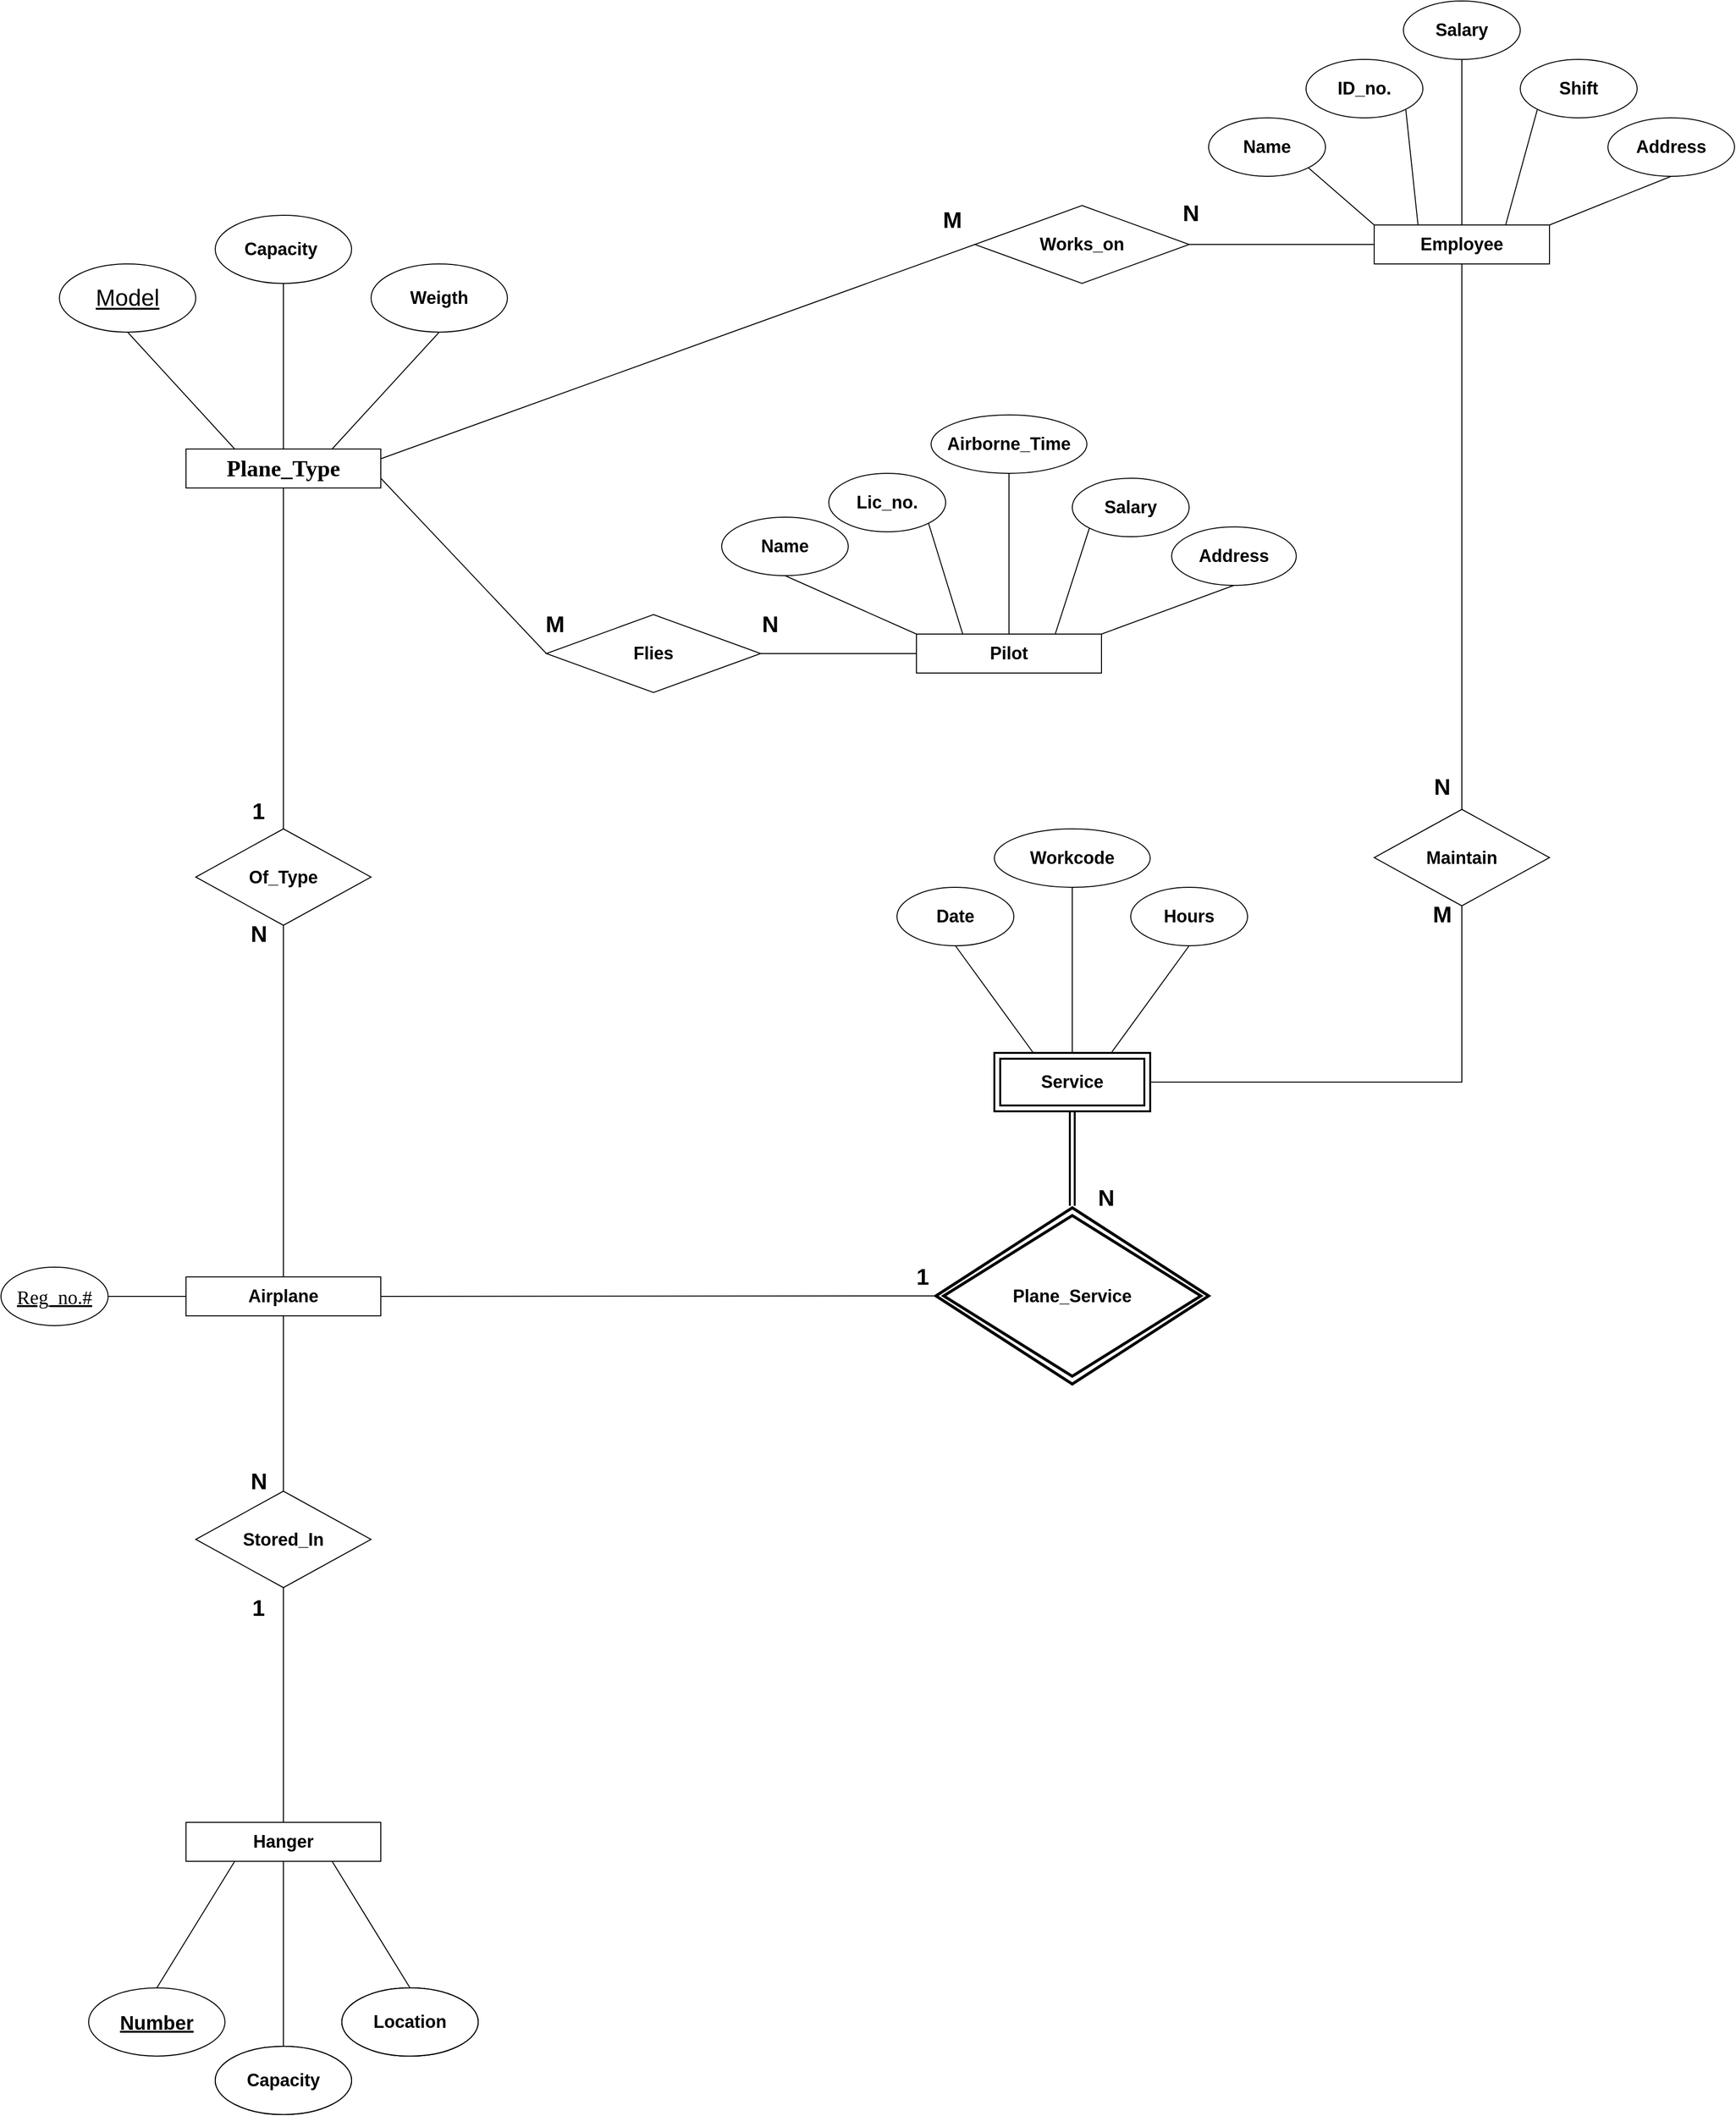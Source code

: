 <mxfile version="13.7.9" type="device"><diagram id="R2lEEEUBdFMjLlhIrx00" name="Page-1"><mxGraphModel dx="1488" dy="774" grid="1" gridSize="10" guides="1" tooltips="1" connect="1" arrows="1" fold="1" page="1" pageScale="1" pageWidth="4681" pageHeight="3300" math="0" shadow="0" extFonts="Permanent Marker^https://fonts.googleapis.com/css?family=Permanent+Marker"><root><mxCell id="0"/><mxCell id="1" parent="0"/><mxCell id="w9EJP6OK26-klk4q5sA6-3" style="edgeStyle=orthogonalEdgeStyle;rounded=1;orthogonalLoop=1;jettySize=auto;html=1;exitX=0.5;exitY=0;exitDx=0;exitDy=0;strokeColor=none;" parent="1" source="w9EJP6OK26-klk4q5sA6-1" edge="1"><mxGeometry relative="1" as="geometry"><mxPoint x="1206" y="1559" as="targetPoint"/></mxGeometry></mxCell><mxCell id="w9EJP6OK26-klk4q5sA6-5" style="edgeStyle=orthogonalEdgeStyle;rounded=0;orthogonalLoop=1;jettySize=auto;html=1;exitX=0.5;exitY=0;exitDx=0;exitDy=0;startArrow=none;startFill=0;endArrow=none;endFill=0;strokeColor=#000000;entryX=0.5;entryY=1;entryDx=0;entryDy=0;" parent="1" source="w9EJP6OK26-klk4q5sA6-1" target="w9EJP6OK26-klk4q5sA6-6" edge="1"><mxGeometry relative="1" as="geometry"><mxPoint x="1200" y="1559" as="targetPoint"/></mxGeometry></mxCell><mxCell id="w9EJP6OK26-klk4q5sA6-45" style="edgeStyle=orthogonalEdgeStyle;rounded=0;orthogonalLoop=1;jettySize=auto;html=1;exitX=1;exitY=0.5;exitDx=0;exitDy=0;startArrow=none;startFill=0;endArrow=none;endFill=0;strokeColor=#000000;entryX=0;entryY=0.5;entryDx=0;entryDy=0;" parent="1" source="w9EJP6OK26-klk4q5sA6-1" target="w9EJP6OK26-klk4q5sA6-46" edge="1"><mxGeometry relative="1" as="geometry"><mxPoint x="1880" y="1858" as="targetPoint"/><Array as="points"><mxPoint x="1868" y="1990"/></Array></mxGeometry></mxCell><mxCell id="w9EJP6OK26-klk4q5sA6-87" style="edgeStyle=elbowEdgeStyle;rounded=0;jumpSize=0;orthogonalLoop=1;jettySize=auto;html=1;exitX=0.5;exitY=1;exitDx=0;exitDy=0;entryX=0.5;entryY=0;entryDx=0;entryDy=0;startArrow=none;startFill=0;endArrow=none;endFill=0;strokeColor=#000000;strokeWidth=1;" parent="1" source="w9EJP6OK26-klk4q5sA6-1" target="w9EJP6OK26-klk4q5sA6-80" edge="1"><mxGeometry relative="1" as="geometry"/></mxCell><mxCell id="w9EJP6OK26-klk4q5sA6-144" style="edgeStyle=elbowEdgeStyle;rounded=0;jumpStyle=arc;jumpSize=30;orthogonalLoop=1;jettySize=auto;html=1;exitX=0;exitY=0.5;exitDx=0;exitDy=0;startArrow=none;startFill=0;endArrow=none;endFill=0;strokeColor=#000000;strokeWidth=1;fontFamily=Times New Roman;fontSize=20;entryX=1;entryY=0.5;entryDx=0;entryDy=0;" parent="1" source="w9EJP6OK26-klk4q5sA6-1" target="w9EJP6OK26-klk4q5sA6-145" edge="1"><mxGeometry relative="1" as="geometry"><mxPoint x="1020" y="1990" as="targetPoint"/></mxGeometry></mxCell><mxCell id="w9EJP6OK26-klk4q5sA6-1" value="&lt;h2&gt;Airplane&lt;/h2&gt;" style="rounded=0;whiteSpace=wrap;html=1;" parent="1" vertex="1"><mxGeometry x="1100" y="1970" width="200" height="40" as="geometry"/></mxCell><mxCell id="w9EJP6OK26-klk4q5sA6-9" style="edgeStyle=orthogonalEdgeStyle;rounded=0;orthogonalLoop=1;jettySize=auto;html=1;exitX=0.5;exitY=0;exitDx=0;exitDy=0;startArrow=none;startFill=0;endArrow=none;endFill=0;strokeColor=#000000;entryX=0.5;entryY=1;entryDx=0;entryDy=0;" parent="1" source="w9EJP6OK26-klk4q5sA6-6" target="w9EJP6OK26-klk4q5sA6-10" edge="1"><mxGeometry relative="1" as="geometry"><mxPoint x="1200" y="1160" as="targetPoint"/></mxGeometry></mxCell><mxCell id="w9EJP6OK26-klk4q5sA6-6" value="&lt;h2&gt;Of_Type&lt;/h2&gt;" style="rhombus;whiteSpace=wrap;html=1;" parent="1" vertex="1"><mxGeometry x="1110" y="1510" width="180" height="99" as="geometry"/></mxCell><mxCell id="w9EJP6OK26-klk4q5sA6-13" style="edgeStyle=orthogonalEdgeStyle;rounded=0;orthogonalLoop=1;jettySize=auto;html=1;exitX=0.5;exitY=0;exitDx=0;exitDy=0;startArrow=none;startFill=0;endArrow=none;endFill=0;strokeColor=#000000;entryX=0.5;entryY=1;entryDx=0;entryDy=0;" parent="1" source="w9EJP6OK26-klk4q5sA6-10" target="w9EJP6OK26-klk4q5sA6-17" edge="1"><mxGeometry relative="1" as="geometry"><mxPoint x="1200" y="940" as="targetPoint"/></mxGeometry></mxCell><mxCell id="w9EJP6OK26-klk4q5sA6-10" value="&lt;h3&gt;Plane_Type&lt;/h3&gt;" style="rounded=0;whiteSpace=wrap;html=1;fontSize=20;align=center;fontFamily=Times New Roman;" parent="1" vertex="1"><mxGeometry x="1100" y="1120" width="200" height="40" as="geometry"/></mxCell><mxCell id="w9EJP6OK26-klk4q5sA6-12" value="" style="endArrow=none;html=1;strokeColor=#000000;exitX=0.75;exitY=0;exitDx=0;exitDy=0;entryX=0.5;entryY=1;entryDx=0;entryDy=0;" parent="1" source="w9EJP6OK26-klk4q5sA6-10" target="w9EJP6OK26-klk4q5sA6-15" edge="1"><mxGeometry width="50" height="50" relative="1" as="geometry"><mxPoint x="1250" y="850" as="sourcePoint"/><mxPoint x="1360" y="990" as="targetPoint"/></mxGeometry></mxCell><mxCell id="w9EJP6OK26-klk4q5sA6-14" value="" style="endArrow=none;html=1;strokeColor=#000000;exitX=0.25;exitY=0;exitDx=0;exitDy=0;entryX=0.5;entryY=1;entryDx=0;entryDy=0;entryPerimeter=0;" parent="1" source="w9EJP6OK26-klk4q5sA6-10" target="w9EJP6OK26-klk4q5sA6-18" edge="1"><mxGeometry width="50" height="50" relative="1" as="geometry"><mxPoint x="1250" y="850" as="sourcePoint"/><mxPoint x="1040" y="1000" as="targetPoint"/></mxGeometry></mxCell><mxCell id="w9EJP6OK26-klk4q5sA6-15" value="&lt;h2&gt;Weigth&lt;/h2&gt;" style="ellipse;whiteSpace=wrap;html=1;" parent="1" vertex="1"><mxGeometry x="1290" y="930" width="140" height="70" as="geometry"/></mxCell><mxCell id="w9EJP6OK26-klk4q5sA6-17" value="&lt;h2&gt;Capacity&amp;nbsp;&lt;/h2&gt;" style="ellipse;whiteSpace=wrap;html=1;" parent="1" vertex="1"><mxGeometry x="1130" y="880" width="140" height="70" as="geometry"/></mxCell><mxCell id="w9EJP6OK26-klk4q5sA6-18" value="&lt;h2 style=&quot;font-size: 24px&quot;&gt;&lt;span style=&quot;font-weight: 400&quot;&gt;&lt;span&gt;Model&lt;/span&gt;&lt;/span&gt;&lt;/h2&gt;" style="ellipse;whiteSpace=wrap;html=1;fontFamily=Helvetica;fontStyle=4" parent="1" vertex="1"><mxGeometry x="970" y="930" width="140" height="70" as="geometry"/></mxCell><mxCell id="w9EJP6OK26-klk4q5sA6-19" value="" style="endArrow=none;html=1;strokeColor=#000000;exitX=1;exitY=0.25;exitDx=0;exitDy=0;entryX=0;entryY=0.5;entryDx=0;entryDy=0;" parent="1" source="w9EJP6OK26-klk4q5sA6-10" target="w9EJP6OK26-klk4q5sA6-24" edge="1"><mxGeometry width="50" height="50" relative="1" as="geometry"><mxPoint x="1250" y="1140" as="sourcePoint"/><mxPoint x="1800" y="920" as="targetPoint"/></mxGeometry></mxCell><mxCell id="w9EJP6OK26-klk4q5sA6-25" style="edgeStyle=orthogonalEdgeStyle;rounded=0;orthogonalLoop=1;jettySize=auto;html=1;exitX=1;exitY=0.5;exitDx=0;exitDy=0;startArrow=none;startFill=0;endArrow=none;endFill=0;strokeColor=#000000;entryX=0;entryY=0.5;entryDx=0;entryDy=0;" parent="1" source="w9EJP6OK26-klk4q5sA6-24" target="w9EJP6OK26-klk4q5sA6-38" edge="1"><mxGeometry relative="1" as="geometry"><mxPoint x="2360" y="910" as="targetPoint"/></mxGeometry></mxCell><mxCell id="w9EJP6OK26-klk4q5sA6-24" value="&lt;h2&gt;Works_on&lt;/h2&gt;" style="rhombus;whiteSpace=wrap;html=1;" parent="1" vertex="1"><mxGeometry x="1910" y="870" width="220" height="80" as="geometry"/></mxCell><mxCell id="w9EJP6OK26-klk4q5sA6-27" value="" style="endArrow=none;html=1;strokeColor=#000000;exitX=1;exitY=0.75;exitDx=0;exitDy=0;entryX=0;entryY=0.5;entryDx=0;entryDy=0;entryPerimeter=0;" parent="1" source="w9EJP6OK26-klk4q5sA6-10" target="w9EJP6OK26-klk4q5sA6-28" edge="1"><mxGeometry width="50" height="50" relative="1" as="geometry"><mxPoint x="1820" y="1140" as="sourcePoint"/><mxPoint x="1600" y="1320" as="targetPoint"/></mxGeometry></mxCell><mxCell id="w9EJP6OK26-klk4q5sA6-29" style="edgeStyle=orthogonalEdgeStyle;rounded=0;orthogonalLoop=1;jettySize=auto;html=1;exitX=1;exitY=0.5;exitDx=0;exitDy=0;startArrow=none;startFill=0;endArrow=none;endFill=0;strokeColor=#000000;entryX=0;entryY=0.5;entryDx=0;entryDy=0;entryPerimeter=0;" parent="1" source="w9EJP6OK26-klk4q5sA6-28" target="w9EJP6OK26-klk4q5sA6-30" edge="1"><mxGeometry relative="1" as="geometry"><mxPoint x="2100" y="1270" as="targetPoint"/></mxGeometry></mxCell><mxCell id="w9EJP6OK26-klk4q5sA6-28" value="&lt;h2&gt;Flies&lt;/h2&gt;" style="rhombus;whiteSpace=wrap;html=1;" parent="1" vertex="1"><mxGeometry x="1470" y="1290" width="220" height="80" as="geometry"/></mxCell><mxCell id="w9EJP6OK26-klk4q5sA6-34" style="edgeStyle=orthogonalEdgeStyle;rounded=0;orthogonalLoop=1;jettySize=auto;html=1;exitX=0.5;exitY=0;exitDx=0;exitDy=0;startArrow=none;startFill=0;endArrow=none;endFill=0;strokeColor=#000000;entryX=0.5;entryY=1;entryDx=0;entryDy=0;" parent="1" source="w9EJP6OK26-klk4q5sA6-30" target="w9EJP6OK26-klk4q5sA6-37" edge="1"><mxGeometry relative="1" as="geometry"><mxPoint x="1945" y="1160" as="targetPoint"/></mxGeometry></mxCell><mxCell id="w9EJP6OK26-klk4q5sA6-30" value="&lt;h2&gt;Pilot&lt;/h2&gt;" style="rounded=0;whiteSpace=wrap;html=1;direction=east;" parent="1" vertex="1"><mxGeometry x="1850" y="1310" width="190" height="40" as="geometry"/></mxCell><mxCell id="w9EJP6OK26-klk4q5sA6-31" value="" style="endArrow=none;html=1;strokeColor=#000000;exitX=0.25;exitY=0;exitDx=0;exitDy=0;entryX=1;entryY=1;entryDx=0;entryDy=0;" parent="1" source="w9EJP6OK26-klk4q5sA6-30" target="w9EJP6OK26-klk4q5sA6-35" edge="1"><mxGeometry width="50" height="50" relative="1" as="geometry"><mxPoint x="1550" y="1060" as="sourcePoint"/><mxPoint x="1840" y="1200" as="targetPoint"/></mxGeometry></mxCell><mxCell id="w9EJP6OK26-klk4q5sA6-32" value="" style="endArrow=none;html=1;strokeColor=#000000;exitX=0.75;exitY=0;exitDx=0;exitDy=0;entryX=0;entryY=1;entryDx=0;entryDy=0;" parent="1" source="w9EJP6OK26-klk4q5sA6-30" target="w9EJP6OK26-klk4q5sA6-36" edge="1"><mxGeometry width="50" height="50" relative="1" as="geometry"><mxPoint x="1997.5" y="1310" as="sourcePoint"/><mxPoint x="2040" y="1200" as="targetPoint"/></mxGeometry></mxCell><mxCell id="w9EJP6OK26-klk4q5sA6-35" value="&lt;h2&gt;Lic_no.&lt;/h2&gt;" style="ellipse;whiteSpace=wrap;html=1;" parent="1" vertex="1"><mxGeometry x="1760" y="1145" width="120" height="60" as="geometry"/></mxCell><mxCell id="w9EJP6OK26-klk4q5sA6-36" value="&lt;h2&gt;Salary&lt;/h2&gt;" style="ellipse;whiteSpace=wrap;html=1;" parent="1" vertex="1"><mxGeometry x="2010" y="1150" width="120" height="60" as="geometry"/></mxCell><mxCell id="w9EJP6OK26-klk4q5sA6-37" value="&lt;h2&gt;Airborne_Time&lt;/h2&gt;" style="ellipse;whiteSpace=wrap;html=1;" parent="1" vertex="1"><mxGeometry x="1865" y="1085" width="160" height="60" as="geometry"/></mxCell><mxCell id="w9EJP6OK26-klk4q5sA6-38" value="&lt;h2&gt;Employee&lt;/h2&gt;" style="rounded=0;whiteSpace=wrap;html=1;" parent="1" vertex="1"><mxGeometry x="2320" y="890" width="180" height="40" as="geometry"/></mxCell><mxCell id="w9EJP6OK26-klk4q5sA6-39" style="edgeStyle=orthogonalEdgeStyle;rounded=0;orthogonalLoop=1;jettySize=auto;html=1;exitX=0.5;exitY=0;exitDx=0;exitDy=0;startArrow=none;startFill=0;endArrow=none;endFill=0;strokeColor=#000000;entryX=0.5;entryY=1;entryDx=0;entryDy=0;" parent="1" source="w9EJP6OK26-klk4q5sA6-38" target="w9EJP6OK26-klk4q5sA6-44" edge="1"><mxGeometry relative="1" as="geometry"><mxPoint x="2450" y="740" as="targetPoint"/><mxPoint x="2450" y="890" as="sourcePoint"/><Array as="points"/></mxGeometry></mxCell><mxCell id="w9EJP6OK26-klk4q5sA6-40" value="" style="endArrow=none;html=1;strokeColor=#000000;exitX=0.25;exitY=0;exitDx=0;exitDy=0;entryX=1;entryY=1;entryDx=0;entryDy=0;" parent="1" source="w9EJP6OK26-klk4q5sA6-38" target="w9EJP6OK26-klk4q5sA6-42" edge="1"><mxGeometry width="50" height="50" relative="1" as="geometry"><mxPoint x="2407.5" y="890" as="sourcePoint"/><mxPoint x="2350" y="780" as="targetPoint"/></mxGeometry></mxCell><mxCell id="w9EJP6OK26-klk4q5sA6-41" value="" style="endArrow=none;html=1;strokeColor=#000000;exitX=0.75;exitY=0;exitDx=0;exitDy=0;entryX=0;entryY=1;entryDx=0;entryDy=0;" parent="1" source="w9EJP6OK26-klk4q5sA6-38" target="w9EJP6OK26-klk4q5sA6-43" edge="1"><mxGeometry width="50" height="50" relative="1" as="geometry"><mxPoint x="2502.5" y="890" as="sourcePoint"/><mxPoint x="2550" y="780" as="targetPoint"/></mxGeometry></mxCell><mxCell id="w9EJP6OK26-klk4q5sA6-42" value="&lt;h2&gt;ID_no.&lt;/h2&gt;" style="ellipse;whiteSpace=wrap;html=1;" parent="1" vertex="1"><mxGeometry x="2250" y="720" width="120" height="60" as="geometry"/></mxCell><mxCell id="w9EJP6OK26-klk4q5sA6-43" value="&lt;h2&gt;Shift&lt;/h2&gt;" style="ellipse;whiteSpace=wrap;html=1;" parent="1" vertex="1"><mxGeometry x="2470" y="720" width="120" height="60" as="geometry"/></mxCell><mxCell id="w9EJP6OK26-klk4q5sA6-44" value="&lt;h2&gt;Salary&lt;/h2&gt;" style="ellipse;whiteSpace=wrap;html=1;" parent="1" vertex="1"><mxGeometry x="2350" y="660" width="120" height="60" as="geometry"/></mxCell><mxCell id="w9EJP6OK26-klk4q5sA6-47" style="edgeStyle=orthogonalEdgeStyle;rounded=0;orthogonalLoop=1;jettySize=auto;html=1;startArrow=none;startFill=0;endArrow=none;endFill=0;strokeColor=#000000;shape=link;strokeWidth=2;exitX=0.5;exitY=0;exitDx=0;exitDy=0;" parent="1" source="w9EJP6OK26-klk4q5sA6-46" edge="1"><mxGeometry relative="1" as="geometry"><mxPoint x="2010" y="1770" as="targetPoint"/><mxPoint x="2010" y="1890" as="sourcePoint"/></mxGeometry></mxCell><mxCell id="w9EJP6OK26-klk4q5sA6-46" value="&lt;h2&gt;Plane_Service&lt;/h2&gt;" style="shape=rhombus;double=1;perimeter=rhombusPerimeter;whiteSpace=wrap;html=1;align=center;spacing=11;strokeWidth=3;perimeterSpacing=2;rounded=0;shadow=0;sketch=0;gradientColor=#ffffff;rotation=0;" parent="1" vertex="1"><mxGeometry x="1870" y="1899" width="280" height="181" as="geometry"/></mxCell><mxCell id="w9EJP6OK26-klk4q5sA6-50" value="" style="edgeStyle=orthogonalEdgeStyle;shape=link;rounded=0;orthogonalLoop=1;jettySize=auto;html=1;startArrow=none;startFill=0;endArrow=none;endFill=0;strokeColor=#000000;strokeWidth=2;exitX=0.5;exitY=1;exitDx=0;exitDy=0;entryX=0.5;entryY=0;entryDx=0;entryDy=0;" parent="1" source="w9EJP6OK26-klk4q5sA6-48" target="w9EJP6OK26-klk4q5sA6-46" edge="1"><mxGeometry relative="1" as="geometry"/></mxCell><mxCell id="w9EJP6OK26-klk4q5sA6-52" style="edgeStyle=orthogonalEdgeStyle;rounded=0;orthogonalLoop=1;jettySize=auto;html=1;exitX=0.5;exitY=0;exitDx=0;exitDy=0;startArrow=none;startFill=0;endArrow=none;endFill=0;strokeColor=#000000;strokeWidth=1;entryX=0.5;entryY=1;entryDx=0;entryDy=0;" parent="1" source="w9EJP6OK26-klk4q5sA6-48" target="w9EJP6OK26-klk4q5sA6-57" edge="1"><mxGeometry relative="1" as="geometry"><mxPoint x="2010" y="1570" as="targetPoint"/></mxGeometry></mxCell><mxCell id="w9EJP6OK26-klk4q5sA6-58" style="edgeStyle=orthogonalEdgeStyle;rounded=0;orthogonalLoop=1;jettySize=auto;html=1;exitX=1;exitY=0.5;exitDx=0;exitDy=0;startArrow=none;startFill=0;endArrow=none;endFill=0;strokeColor=#000000;strokeWidth=1;jumpSize=0;entryX=0.5;entryY=1;entryDx=0;entryDy=0;" parent="1" source="w9EJP6OK26-klk4q5sA6-48" target="w9EJP6OK26-klk4q5sA6-67" edge="1"><mxGeometry relative="1" as="geometry"><mxPoint x="2450" y="1460" as="targetPoint"/><Array as="points"><mxPoint x="2410" y="1770"/></Array></mxGeometry></mxCell><mxCell id="w9EJP6OK26-klk4q5sA6-48" value="&lt;h2&gt;Service&lt;/h2&gt;" style="shape=ext;margin=3;double=1;whiteSpace=wrap;html=1;align=center;rounded=0;shadow=0;sketch=0;strokeWidth=2;gradientColor=#ffffff;" parent="1" vertex="1"><mxGeometry x="1930" y="1740" width="160" height="60" as="geometry"/></mxCell><mxCell id="w9EJP6OK26-klk4q5sA6-53" style="rounded=0;orthogonalLoop=1;jettySize=auto;html=1;exitX=0.25;exitY=0;exitDx=0;exitDy=0;startArrow=none;startFill=0;endArrow=none;endFill=0;strokeColor=#000000;strokeWidth=1;entryX=0.5;entryY=1;entryDx=0;entryDy=0;" parent="1" source="w9EJP6OK26-klk4q5sA6-48" target="w9EJP6OK26-klk4q5sA6-55" edge="1"><mxGeometry relative="1" as="geometry"><mxPoint x="1840" y="1600" as="targetPoint"/><mxPoint x="2020" y="1750" as="sourcePoint"/></mxGeometry></mxCell><mxCell id="w9EJP6OK26-klk4q5sA6-54" style="rounded=0;orthogonalLoop=1;jettySize=auto;html=1;exitX=0.75;exitY=0;exitDx=0;exitDy=0;startArrow=none;startFill=0;endArrow=none;endFill=0;strokeColor=#000000;strokeWidth=1;entryX=0.5;entryY=1;entryDx=0;entryDy=0;" parent="1" source="w9EJP6OK26-klk4q5sA6-48" target="w9EJP6OK26-klk4q5sA6-56" edge="1"><mxGeometry relative="1" as="geometry"><mxPoint x="2170" y="1600" as="targetPoint"/><mxPoint x="2030" y="1760" as="sourcePoint"/></mxGeometry></mxCell><mxCell id="w9EJP6OK26-klk4q5sA6-55" value="&lt;h2&gt;Date&lt;/h2&gt;" style="ellipse;whiteSpace=wrap;html=1;" parent="1" vertex="1"><mxGeometry x="1830" y="1570" width="120" height="60" as="geometry"/></mxCell><mxCell id="w9EJP6OK26-klk4q5sA6-56" value="&lt;h2&gt;Hours&lt;/h2&gt;" style="ellipse;whiteSpace=wrap;html=1;" parent="1" vertex="1"><mxGeometry x="2070" y="1570" width="120" height="60" as="geometry"/></mxCell><mxCell id="w9EJP6OK26-klk4q5sA6-57" value="&lt;h2&gt;Workcode&lt;/h2&gt;" style="ellipse;whiteSpace=wrap;html=1;" parent="1" vertex="1"><mxGeometry x="1930" y="1510" width="160" height="60" as="geometry"/></mxCell><mxCell id="w9EJP6OK26-klk4q5sA6-68" style="edgeStyle=elbowEdgeStyle;rounded=0;jumpSize=0;orthogonalLoop=1;jettySize=auto;html=1;exitX=0.5;exitY=0;exitDx=0;exitDy=0;entryX=0.5;entryY=1;entryDx=0;entryDy=0;startArrow=none;startFill=0;endArrow=none;endFill=0;strokeColor=#000000;strokeWidth=1;" parent="1" source="w9EJP6OK26-klk4q5sA6-67" target="w9EJP6OK26-klk4q5sA6-38" edge="1"><mxGeometry relative="1" as="geometry"/></mxCell><mxCell id="w9EJP6OK26-klk4q5sA6-67" value="&lt;h2&gt;Maintain&lt;/h2&gt;" style="rhombus;whiteSpace=wrap;html=1;" parent="1" vertex="1"><mxGeometry x="2320" y="1490" width="180" height="99" as="geometry"/></mxCell><mxCell id="w9EJP6OK26-klk4q5sA6-72" style="edgeStyle=orthogonalEdgeStyle;rounded=0;orthogonalLoop=1;jettySize=auto;html=1;exitX=0.5;exitY=0;exitDx=0;exitDy=0;startArrow=none;startFill=0;endArrow=none;endFill=0;strokeColor=#000000;entryX=0.5;entryY=1;entryDx=0;entryDy=0;" parent="1" source="w9EJP6OK26-klk4q5sA6-73" target="w9EJP6OK26-klk4q5sA6-77" edge="1"><mxGeometry relative="1" as="geometry"><mxPoint x="600" y="2469" as="targetPoint"/></mxGeometry></mxCell><mxCell id="w9EJP6OK26-klk4q5sA6-73" value="&lt;h2&gt;Hanger&lt;/h2&gt;" style="rounded=0;whiteSpace=wrap;html=1;direction=west;" parent="1" vertex="1"><mxGeometry x="1100" y="2530" width="200" height="40" as="geometry"/></mxCell><mxCell id="w9EJP6OK26-klk4q5sA6-74" value="" style="endArrow=none;html=1;strokeColor=#000000;exitX=0.75;exitY=0;exitDx=0;exitDy=0;entryX=0.5;entryY=1;entryDx=0;entryDy=0;" parent="1" source="w9EJP6OK26-klk4q5sA6-73" target="w9EJP6OK26-klk4q5sA6-76" edge="1"><mxGeometry width="50" height="50" relative="1" as="geometry"><mxPoint x="1100" y="2280" as="sourcePoint"/><mxPoint x="1210" y="2420" as="targetPoint"/></mxGeometry></mxCell><mxCell id="w9EJP6OK26-klk4q5sA6-75" value="" style="endArrow=none;html=1;strokeColor=#000000;exitX=0.25;exitY=0;exitDx=0;exitDy=0;entryX=0.5;entryY=1;entryDx=0;entryDy=0;" parent="1" source="w9EJP6OK26-klk4q5sA6-73" target="w9EJP6OK26-klk4q5sA6-85" edge="1"><mxGeometry width="50" height="50" relative="1" as="geometry"><mxPoint x="650" y="2379" as="sourcePoint"/><mxPoint x="440" y="2529" as="targetPoint"/></mxGeometry></mxCell><mxCell id="w9EJP6OK26-klk4q5sA6-76" value="&lt;h2 style=&quot;font-size: 20px;&quot;&gt;Number&lt;/h2&gt;" style="ellipse;whiteSpace=wrap;html=1;direction=west;fontStyle=4;fontFamily=Helvetica;fontSize=20;" parent="1" vertex="1"><mxGeometry x="1000" y="2700" width="140" height="70" as="geometry"/></mxCell><mxCell id="w9EJP6OK26-klk4q5sA6-77" value="" style="ellipse;whiteSpace=wrap;html=1;direction=west;" parent="1" vertex="1"><mxGeometry x="1130" y="2760" width="140" height="70" as="geometry"/></mxCell><mxCell id="w9EJP6OK26-klk4q5sA6-88" style="edgeStyle=elbowEdgeStyle;rounded=0;jumpSize=0;orthogonalLoop=1;jettySize=auto;html=1;exitX=0.5;exitY=1;exitDx=0;exitDy=0;startArrow=none;startFill=0;endArrow=none;endFill=0;strokeColor=#000000;strokeWidth=1;entryX=0.5;entryY=1;entryDx=0;entryDy=0;" parent="1" source="w9EJP6OK26-klk4q5sA6-80" target="w9EJP6OK26-klk4q5sA6-73" edge="1"><mxGeometry relative="1" as="geometry"><mxPoint x="1200" y="2760" as="targetPoint"/></mxGeometry></mxCell><mxCell id="w9EJP6OK26-klk4q5sA6-80" value="&lt;h2&gt;Stored_In&lt;/h2&gt;" style="rhombus;whiteSpace=wrap;html=1;direction=east;" parent="1" vertex="1"><mxGeometry x="1110" y="2190" width="180" height="99" as="geometry"/></mxCell><mxCell id="w9EJP6OK26-klk4q5sA6-85" value="dasd" style="ellipse;whiteSpace=wrap;html=1;direction=west;" parent="1" vertex="1"><mxGeometry x="1260" y="2700" width="140" height="70" as="geometry"/></mxCell><mxCell id="w9EJP6OK26-klk4q5sA6-108" value="dasd" style="ellipse;whiteSpace=wrap;html=1;direction=west;" parent="1" vertex="1"><mxGeometry x="1260" y="2700" width="140" height="70" as="geometry"/></mxCell><mxCell id="w9EJP6OK26-klk4q5sA6-109" value="dasd" style="ellipse;whiteSpace=wrap;html=1;direction=west;" parent="1" vertex="1"><mxGeometry x="1260" y="2700" width="140" height="70" as="geometry"/></mxCell><mxCell id="w9EJP6OK26-klk4q5sA6-110" value="" style="ellipse;whiteSpace=wrap;html=1;direction=west;" parent="1" vertex="1"><mxGeometry x="1130" y="2760" width="140" height="70" as="geometry"/></mxCell><mxCell id="w9EJP6OK26-klk4q5sA6-112" value="&lt;h2&gt;Location&lt;/h2&gt;" style="ellipse;whiteSpace=wrap;html=1;direction=west;" parent="1" vertex="1"><mxGeometry x="1260" y="2700" width="140" height="70" as="geometry"/></mxCell><mxCell id="w9EJP6OK26-klk4q5sA6-113" value="&lt;h2&gt;Capacity&lt;/h2&gt;" style="ellipse;whiteSpace=wrap;html=1;direction=west;" parent="1" vertex="1"><mxGeometry x="1130" y="2760" width="140" height="70" as="geometry"/></mxCell><mxCell id="w9EJP6OK26-klk4q5sA6-125" value="&lt;h2&gt;Address&lt;/h2&gt;" style="ellipse;whiteSpace=wrap;html=1;direction=east;" parent="1" vertex="1"><mxGeometry x="2112" y="1200" width="128" height="60" as="geometry"/></mxCell><mxCell id="w9EJP6OK26-klk4q5sA6-126" style="rounded=0;orthogonalLoop=1;jettySize=auto;html=1;startArrow=none;startFill=0;endArrow=none;endFill=0;strokeColor=#000000;entryX=0.5;entryY=1;entryDx=0;entryDy=0;exitX=1;exitY=0;exitDx=0;exitDy=0;" parent="1" source="w9EJP6OK26-klk4q5sA6-30" target="w9EJP6OK26-klk4q5sA6-125" edge="1"><mxGeometry relative="1" as="geometry"><mxPoint x="1690" y="849" as="targetPoint"/><mxPoint x="2290" y="1190" as="sourcePoint"/></mxGeometry></mxCell><mxCell id="w9EJP6OK26-klk4q5sA6-127" value="" style="endArrow=none;html=1;strokeColor=#000000;exitX=0;exitY=0;exitDx=0;exitDy=0;entryX=0.5;entryY=1;entryDx=0;entryDy=0;" parent="1" source="w9EJP6OK26-klk4q5sA6-30" target="3dXol6B9vm6eM1kzfWd5-1" edge="1"><mxGeometry width="50" height="50" relative="1" as="geometry"><mxPoint x="2245" y="1190" as="sourcePoint"/><mxPoint x="2160" y="1320" as="targetPoint"/></mxGeometry></mxCell><mxCell id="w9EJP6OK26-klk4q5sA6-131" value="&lt;h2&gt;Address&lt;/h2&gt;" style="ellipse;whiteSpace=wrap;html=1;direction=east;" parent="1" vertex="1"><mxGeometry x="2560" y="780" width="130" height="60" as="geometry"/></mxCell><mxCell id="w9EJP6OK26-klk4q5sA6-132" style="rounded=0;orthogonalLoop=1;jettySize=auto;html=1;startArrow=none;startFill=0;endArrow=none;endFill=0;strokeColor=#000000;entryX=0.5;entryY=1;entryDx=0;entryDy=0;exitX=1;exitY=0;exitDx=0;exitDy=0;" parent="1" source="w9EJP6OK26-klk4q5sA6-38" target="w9EJP6OK26-klk4q5sA6-131" edge="1"><mxGeometry relative="1" as="geometry"><mxPoint x="2145" y="849" as="targetPoint"/><mxPoint x="2745" y="1190" as="sourcePoint"/></mxGeometry></mxCell><mxCell id="w9EJP6OK26-klk4q5sA6-141" value="" style="endArrow=none;html=1;strokeColor=#000000;exitX=0;exitY=0;exitDx=0;exitDy=0;entryX=1;entryY=1;entryDx=0;entryDy=0;" parent="1" source="w9EJP6OK26-klk4q5sA6-38" target="w9EJP6OK26-klk4q5sA6-142" edge="1"><mxGeometry width="50" height="50" relative="1" as="geometry"><mxPoint x="2835" y="1170" as="sourcePoint"/><mxPoint x="3000" y="1230" as="targetPoint"/></mxGeometry></mxCell><mxCell id="w9EJP6OK26-klk4q5sA6-142" value="&lt;h2&gt;Name&lt;/h2&gt;" style="ellipse;whiteSpace=wrap;html=1;direction=east;" parent="1" vertex="1"><mxGeometry x="2150" y="780" width="120" height="60" as="geometry"/></mxCell><mxCell id="w9EJP6OK26-klk4q5sA6-145" value="&lt;u&gt;Reg_no.#&lt;/u&gt;" style="ellipse;whiteSpace=wrap;html=1;rounded=0;shadow=0;sketch=0;strokeWidth=1;gradientColor=#ffffff;fontFamily=Times New Roman;fontSize=20;" parent="1" vertex="1"><mxGeometry x="910" y="1960" width="110" height="60" as="geometry"/></mxCell><mxCell id="w9EJP6OK26-klk4q5sA6-146" value="&lt;h3&gt;&amp;nbsp; 1&lt;/h3&gt;" style="text;html=1;strokeColor=none;fillColor=none;align=center;verticalAlign=middle;whiteSpace=wrap;rounded=0;shadow=0;sketch=0;fontFamily=Helvetica;fontSize=20;" parent="1" vertex="1"><mxGeometry x="1148" y="1482" width="40" height="20" as="geometry"/></mxCell><mxCell id="w9EJP6OK26-klk4q5sA6-147" value="&lt;h3&gt;N&lt;/h3&gt;" style="text;html=1;strokeColor=none;fillColor=none;align=center;verticalAlign=middle;whiteSpace=wrap;rounded=0;shadow=0;sketch=0;fontFamily=Helvetica;fontSize=20;" parent="1" vertex="1"><mxGeometry x="1155" y="1608" width="40" height="20" as="geometry"/></mxCell><mxCell id="w9EJP6OK26-klk4q5sA6-148" value="&lt;h3&gt;N&lt;/h3&gt;" style="text;html=1;strokeColor=none;fillColor=none;align=center;verticalAlign=middle;whiteSpace=wrap;rounded=0;shadow=0;sketch=0;fontFamily=Helvetica;fontSize=20;" parent="1" vertex="1"><mxGeometry x="1155" y="2170" width="40" height="20" as="geometry"/></mxCell><mxCell id="w9EJP6OK26-klk4q5sA6-150" value="&lt;h3&gt;&amp;nbsp; 1&lt;/h3&gt;" style="text;html=1;strokeColor=none;fillColor=none;align=center;verticalAlign=middle;whiteSpace=wrap;rounded=0;shadow=0;sketch=0;fontFamily=Helvetica;fontSize=20;" parent="1" vertex="1"><mxGeometry x="1148" y="2300" width="40" height="20" as="geometry"/></mxCell><mxCell id="w9EJP6OK26-klk4q5sA6-153" value="&lt;h3&gt;N&lt;/h3&gt;" style="text;html=1;strokeColor=none;fillColor=none;align=center;verticalAlign=middle;whiteSpace=wrap;rounded=0;shadow=0;sketch=0;fontFamily=Helvetica;fontSize=20;" parent="1" vertex="1"><mxGeometry x="2025" y="1879" width="40" height="20" as="geometry"/></mxCell><mxCell id="w9EJP6OK26-klk4q5sA6-158" value="&lt;h3&gt;N&lt;/h3&gt;" style="text;html=1;strokeColor=none;fillColor=none;align=center;verticalAlign=middle;whiteSpace=wrap;rounded=0;shadow=0;sketch=0;fontFamily=Helvetica;fontSize=20;" parent="1" vertex="1"><mxGeometry x="2370" y="1457" width="40" height="20" as="geometry"/></mxCell><mxCell id="w9EJP6OK26-klk4q5sA6-159" value="&lt;h3&gt;N&lt;/h3&gt;" style="text;html=1;strokeColor=none;fillColor=none;align=center;verticalAlign=middle;whiteSpace=wrap;rounded=0;shadow=0;sketch=0;fontFamily=Helvetica;fontSize=20;" parent="1" vertex="1"><mxGeometry x="2112" y="868" width="40" height="20" as="geometry"/></mxCell><mxCell id="w9EJP6OK26-klk4q5sA6-160" value="&lt;h3&gt;N&lt;/h3&gt;" style="text;html=1;strokeColor=none;fillColor=none;align=center;verticalAlign=middle;whiteSpace=wrap;rounded=0;shadow=0;sketch=0;fontFamily=Helvetica;fontSize=20;" parent="1" vertex="1"><mxGeometry x="1680" y="1290" width="40" height="20" as="geometry"/></mxCell><mxCell id="w9EJP6OK26-klk4q5sA6-163" value="&lt;h3&gt;M&lt;/h3&gt;" style="text;html=1;strokeColor=none;fillColor=none;align=center;verticalAlign=middle;whiteSpace=wrap;rounded=0;shadow=0;sketch=0;fontFamily=Helvetica;fontSize=20;" parent="1" vertex="1"><mxGeometry x="1867" y="875" width="40" height="20" as="geometry"/></mxCell><mxCell id="w9EJP6OK26-klk4q5sA6-164" value="&lt;h3&gt;M&lt;/h3&gt;" style="text;html=1;strokeColor=none;fillColor=none;align=center;verticalAlign=middle;whiteSpace=wrap;rounded=0;shadow=0;sketch=0;fontFamily=Helvetica;fontSize=20;" parent="1" vertex="1"><mxGeometry x="2370" y="1588" width="40" height="20" as="geometry"/></mxCell><mxCell id="w9EJP6OK26-klk4q5sA6-165" value="&lt;h3&gt;M&lt;/h3&gt;" style="text;html=1;strokeColor=none;fillColor=none;align=center;verticalAlign=middle;whiteSpace=wrap;rounded=0;shadow=0;sketch=0;fontFamily=Helvetica;fontSize=20;" parent="1" vertex="1"><mxGeometry x="1444" y="1275" width="70" height="50" as="geometry"/></mxCell><mxCell id="w9EJP6OK26-klk4q5sA6-166" value="&lt;h3&gt;&amp;nbsp; 1&lt;/h3&gt;" style="text;html=1;strokeColor=none;fillColor=none;align=center;verticalAlign=middle;whiteSpace=wrap;rounded=0;shadow=0;sketch=0;fontFamily=Helvetica;fontSize=20;" parent="1" vertex="1"><mxGeometry x="1830" y="1960" width="40" height="20" as="geometry"/></mxCell><mxCell id="3dXol6B9vm6eM1kzfWd5-1" value="&lt;h2&gt;Name&lt;/h2&gt;" style="ellipse;whiteSpace=wrap;html=1;direction=east;" parent="1" vertex="1"><mxGeometry x="1650" y="1190" width="130" height="60" as="geometry"/></mxCell></root></mxGraphModel></diagram></mxfile>